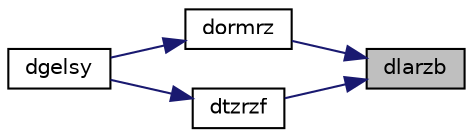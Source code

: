 digraph "dlarzb"
{
 // LATEX_PDF_SIZE
  edge [fontname="Helvetica",fontsize="10",labelfontname="Helvetica",labelfontsize="10"];
  node [fontname="Helvetica",fontsize="10",shape=record];
  rankdir="RL";
  Node1 [label="dlarzb",height=0.2,width=0.4,color="black", fillcolor="grey75", style="filled", fontcolor="black",tooltip="DLARZB applies a block reflector or its transpose to a general matrix."];
  Node1 -> Node2 [dir="back",color="midnightblue",fontsize="10",style="solid",fontname="Helvetica"];
  Node2 [label="dormrz",height=0.2,width=0.4,color="black", fillcolor="white", style="filled",URL="$dormrz_8f.html#ac2c48bc5f403cf18ff8c6aab5dff7635",tooltip="DORMRZ"];
  Node2 -> Node3 [dir="back",color="midnightblue",fontsize="10",style="solid",fontname="Helvetica"];
  Node3 [label="dgelsy",height=0.2,width=0.4,color="black", fillcolor="white", style="filled",URL="$dgelsy_8f.html#a385713b8bcdf85663ff9a45926fac423",tooltip="DGELSY solves overdetermined or underdetermined systems for GE matrices"];
  Node1 -> Node4 [dir="back",color="midnightblue",fontsize="10",style="solid",fontname="Helvetica"];
  Node4 [label="dtzrzf",height=0.2,width=0.4,color="black", fillcolor="white", style="filled",URL="$dtzrzf_8f.html#a8b47b32f1fa36d90d17a58ffa94169f9",tooltip="DTZRZF"];
  Node4 -> Node3 [dir="back",color="midnightblue",fontsize="10",style="solid",fontname="Helvetica"];
}
